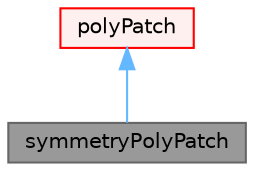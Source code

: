 digraph "symmetryPolyPatch"
{
 // LATEX_PDF_SIZE
  bgcolor="transparent";
  edge [fontname=Helvetica,fontsize=10,labelfontname=Helvetica,labelfontsize=10];
  node [fontname=Helvetica,fontsize=10,shape=box,height=0.2,width=0.4];
  Node1 [id="Node000001",label="symmetryPolyPatch",height=0.2,width=0.4,color="gray40", fillcolor="grey60", style="filled", fontcolor="black",tooltip="Symmetry patch for non-planar or multi-plane patches."];
  Node2 -> Node1 [id="edge1_Node000001_Node000002",dir="back",color="steelblue1",style="solid",tooltip=" "];
  Node2 [id="Node000002",label="polyPatch",height=0.2,width=0.4,color="red", fillcolor="#FFF0F0", style="filled",URL="$classFoam_1_1polyPatch.html",tooltip="A patch is a list of labels that address the faces in the global face list."];
}

